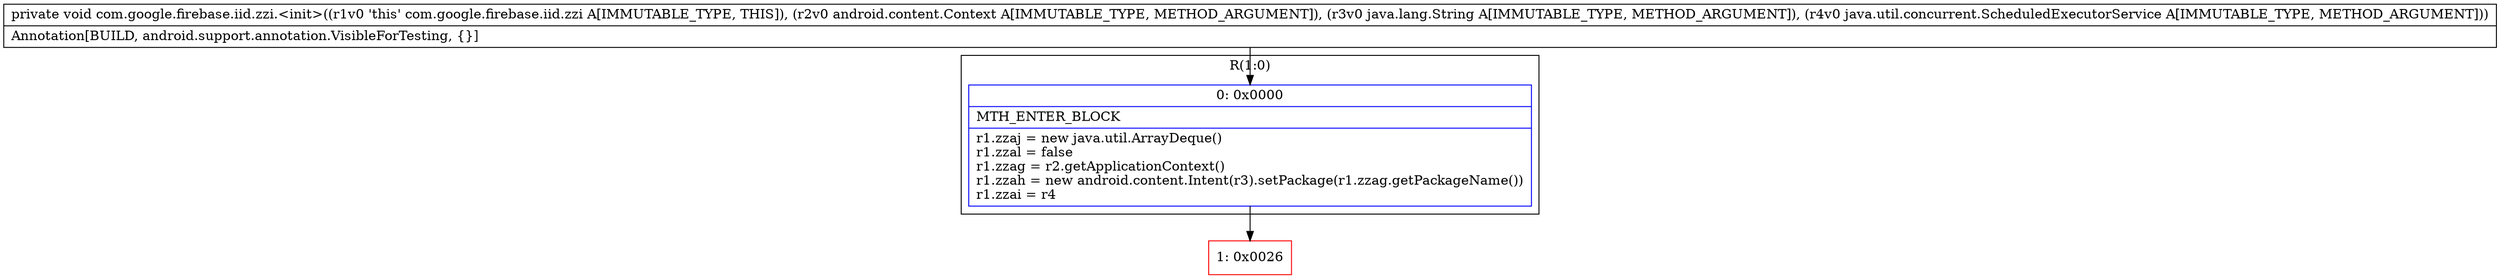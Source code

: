 digraph "CFG forcom.google.firebase.iid.zzi.\<init\>(Landroid\/content\/Context;Ljava\/lang\/String;Ljava\/util\/concurrent\/ScheduledExecutorService;)V" {
subgraph cluster_Region_1548852740 {
label = "R(1:0)";
node [shape=record,color=blue];
Node_0 [shape=record,label="{0\:\ 0x0000|MTH_ENTER_BLOCK\l|r1.zzaj = new java.util.ArrayDeque()\lr1.zzal = false\lr1.zzag = r2.getApplicationContext()\lr1.zzah = new android.content.Intent(r3).setPackage(r1.zzag.getPackageName())\lr1.zzai = r4\l}"];
}
Node_1 [shape=record,color=red,label="{1\:\ 0x0026}"];
MethodNode[shape=record,label="{private void com.google.firebase.iid.zzi.\<init\>((r1v0 'this' com.google.firebase.iid.zzi A[IMMUTABLE_TYPE, THIS]), (r2v0 android.content.Context A[IMMUTABLE_TYPE, METHOD_ARGUMENT]), (r3v0 java.lang.String A[IMMUTABLE_TYPE, METHOD_ARGUMENT]), (r4v0 java.util.concurrent.ScheduledExecutorService A[IMMUTABLE_TYPE, METHOD_ARGUMENT]))  | Annotation[BUILD, android.support.annotation.VisibleForTesting, \{\}]\l}"];
MethodNode -> Node_0;
Node_0 -> Node_1;
}

